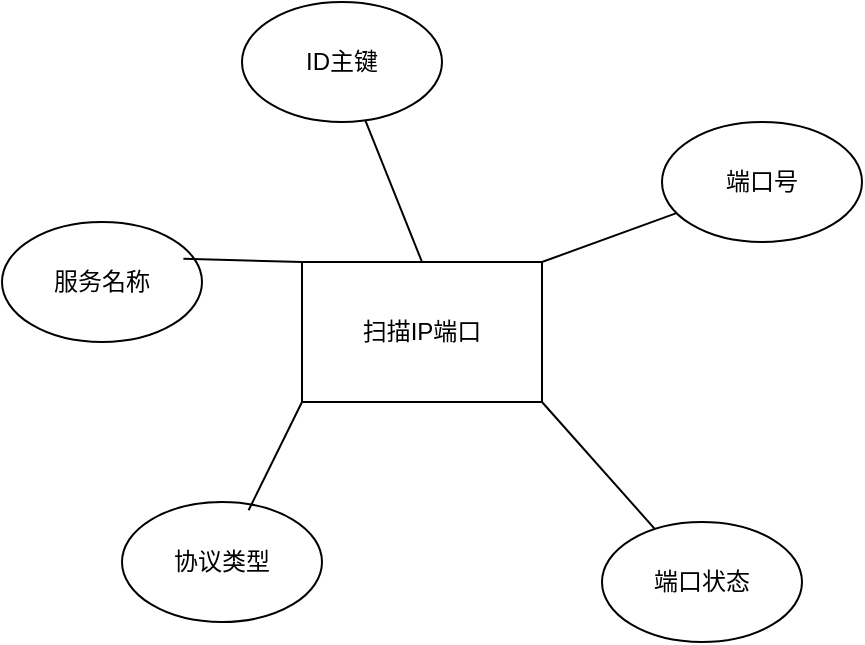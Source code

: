 <mxfile version="26.2.14">
  <diagram name="第 1 页" id="3OYtOH17SaXc34n-5f1R">
    <mxGraphModel dx="741" dy="528" grid="1" gridSize="10" guides="1" tooltips="1" connect="1" arrows="1" fold="1" page="1" pageScale="1" pageWidth="827" pageHeight="1169" math="0" shadow="0">
      <root>
        <mxCell id="0" />
        <mxCell id="1" parent="0" />
        <mxCell id="RnAIAhMv7dYPZ12rXAy4-9" style="rounded=0;orthogonalLoop=1;jettySize=auto;html=1;exitX=1;exitY=0;exitDx=0;exitDy=0;endArrow=none;startFill=0;" edge="1" parent="1" source="RnAIAhMv7dYPZ12rXAy4-1" target="RnAIAhMv7dYPZ12rXAy4-7">
          <mxGeometry relative="1" as="geometry" />
        </mxCell>
        <mxCell id="RnAIAhMv7dYPZ12rXAy4-10" style="rounded=0;orthogonalLoop=1;jettySize=auto;html=1;exitX=1;exitY=1;exitDx=0;exitDy=0;endArrow=none;startFill=0;" edge="1" parent="1" source="RnAIAhMv7dYPZ12rXAy4-1" target="RnAIAhMv7dYPZ12rXAy4-8">
          <mxGeometry relative="1" as="geometry" />
        </mxCell>
        <mxCell id="RnAIAhMv7dYPZ12rXAy4-13" style="rounded=0;orthogonalLoop=1;jettySize=auto;html=1;exitX=0.5;exitY=0;exitDx=0;exitDy=0;endArrow=none;startFill=0;" edge="1" parent="1" source="RnAIAhMv7dYPZ12rXAy4-1" target="RnAIAhMv7dYPZ12rXAy4-4">
          <mxGeometry relative="1" as="geometry" />
        </mxCell>
        <mxCell id="RnAIAhMv7dYPZ12rXAy4-1" value="扫描IP端口" style="rounded=0;whiteSpace=wrap;html=1;" vertex="1" parent="1">
          <mxGeometry x="320" y="220" width="120" height="70" as="geometry" />
        </mxCell>
        <mxCell id="RnAIAhMv7dYPZ12rXAy4-4" value="ID主键" style="ellipse;whiteSpace=wrap;html=1;" vertex="1" parent="1">
          <mxGeometry x="290" y="90" width="100" height="60" as="geometry" />
        </mxCell>
        <mxCell id="RnAIAhMv7dYPZ12rXAy4-5" value="协议类型&lt;span style=&quot;color: rgba(0, 0, 0, 0); font-family: monospace; font-size: 0px; text-align: start; text-wrap-mode: nowrap;&quot;&gt;%3CmxGraphModel%3E%3Croot%3E%3CmxCell%20id%3D%220%22%2F%3E%3CmxCell%20id%3D%221%22%20parent%3D%220%22%2F%3E%3CmxCell%20id%3D%222%22%20value%3D%22%22%20style%3D%22ellipse%3BwhiteSpace%3Dwrap%3Bhtml%3D1%3B%22%20vertex%3D%221%22%20parent%3D%221%22%3E%3CmxGeometry%20x%3D%22180%22%20y%3D%22110%22%20width%3D%22100%22%20height%3D%2260%22%20as%3D%22geometry%22%2F%3E%3C%2FmxCell%3E%3C%2Froot%3E%3C%2FmxGraphModel%3E&lt;/span&gt;" style="ellipse;whiteSpace=wrap;html=1;" vertex="1" parent="1">
          <mxGeometry x="230" y="340" width="100" height="60" as="geometry" />
        </mxCell>
        <mxCell id="RnAIAhMv7dYPZ12rXAy4-6" value="服务名称" style="ellipse;whiteSpace=wrap;html=1;" vertex="1" parent="1">
          <mxGeometry x="170" y="200" width="100" height="60" as="geometry" />
        </mxCell>
        <mxCell id="RnAIAhMv7dYPZ12rXAy4-7" value="端口号" style="ellipse;whiteSpace=wrap;html=1;" vertex="1" parent="1">
          <mxGeometry x="500" y="150" width="100" height="60" as="geometry" />
        </mxCell>
        <mxCell id="RnAIAhMv7dYPZ12rXAy4-8" value="端口状态" style="ellipse;whiteSpace=wrap;html=1;" vertex="1" parent="1">
          <mxGeometry x="470" y="350" width="100" height="60" as="geometry" />
        </mxCell>
        <mxCell id="RnAIAhMv7dYPZ12rXAy4-11" style="rounded=0;orthogonalLoop=1;jettySize=auto;html=1;exitX=0;exitY=1;exitDx=0;exitDy=0;entryX=0.633;entryY=0.069;entryDx=0;entryDy=0;entryPerimeter=0;endArrow=none;startFill=0;" edge="1" parent="1" source="RnAIAhMv7dYPZ12rXAy4-1" target="RnAIAhMv7dYPZ12rXAy4-5">
          <mxGeometry relative="1" as="geometry" />
        </mxCell>
        <mxCell id="RnAIAhMv7dYPZ12rXAy4-12" style="rounded=0;orthogonalLoop=1;jettySize=auto;html=1;exitX=0;exitY=0;exitDx=0;exitDy=0;entryX=0.907;entryY=0.307;entryDx=0;entryDy=0;entryPerimeter=0;endArrow=none;startFill=0;" edge="1" parent="1" source="RnAIAhMv7dYPZ12rXAy4-1" target="RnAIAhMv7dYPZ12rXAy4-6">
          <mxGeometry relative="1" as="geometry" />
        </mxCell>
      </root>
    </mxGraphModel>
  </diagram>
</mxfile>
